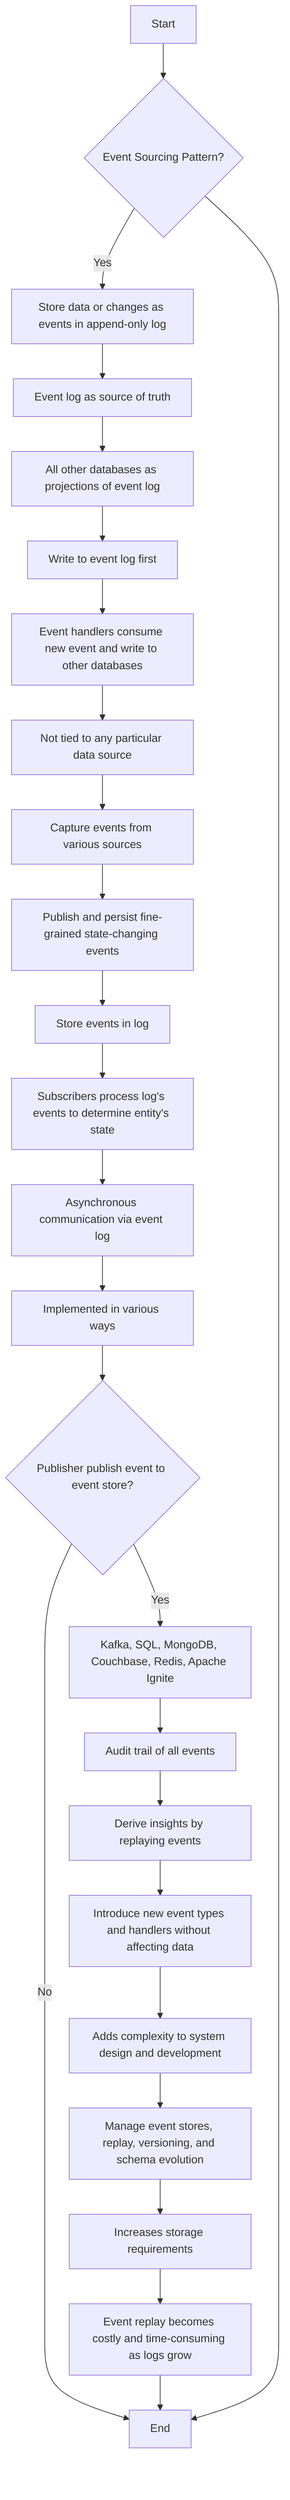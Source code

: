 graph TD;
    A[Start] --> B{Event Sourcing Pattern?}
    B -->|Yes| C[Store data or changes as events in append-only log]
    C --> D[Event log as source of truth]
    D --> E[All other databases as projections of event log]
    E --> F[Write to event log first]
    F --> G[Event handlers consume new event and write to other databases]
    G --> H[Not tied to any particular data source]
    H --> I[Capture events from various sources]
    I --> J[Publish and persist fine-grained state-changing events]
    J --> K[Store events in log]
    K --> L[Subscribers process log's events to determine entity's state]
    L --> M[Asynchronous communication via event log]
    M --> N[Implemented in various ways]
    N --> O{Publisher publish event to event store?}
    O -->|Yes| P[Kafka, SQL, MongoDB, Couchbase, Redis, Apache Ignite]
    O -->|No| Q[End]
    P --> R[Audit trail of all events]
    R --> S[Derive insights by replaying events]
    S --> T[Introduce new event types and handlers without affecting data]
    T --> U[Adds complexity to system design and development]
    U --> V[Manage event stores, replay, versioning, and schema evolution]
    V --> W[Increases storage requirements]
    W --> X[Event replay becomes costly and time-consuming as logs grow]
    X --> Q[End]
    B --> Q[End]